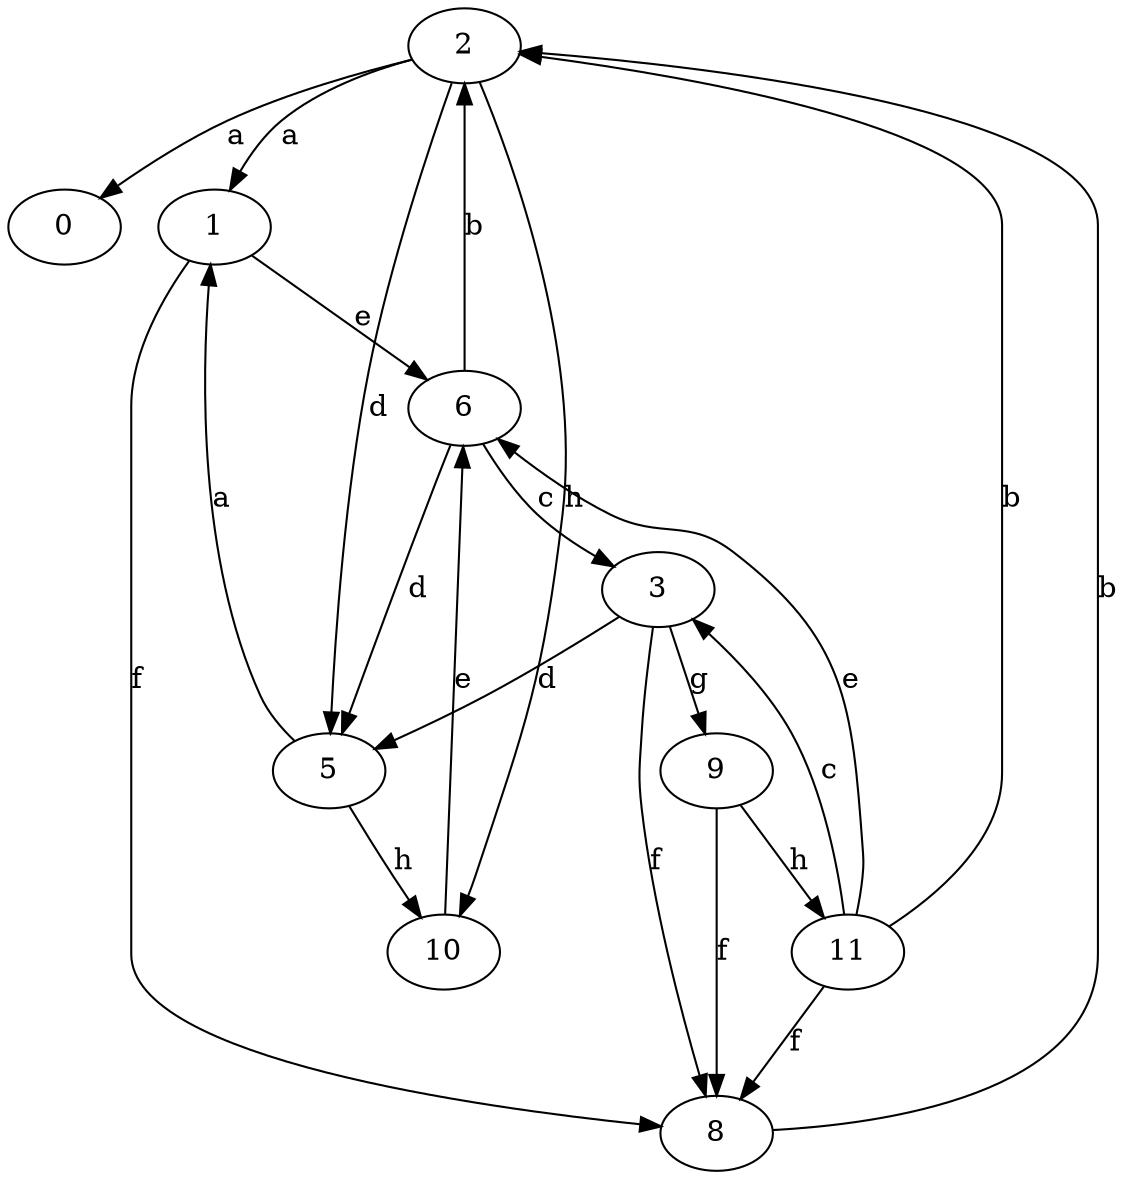 strict digraph  {
0;
1;
2;
3;
5;
6;
8;
9;
10;
11;
1 -> 6  [label=e];
1 -> 8  [label=f];
2 -> 0  [label=a];
2 -> 1  [label=a];
2 -> 5  [label=d];
2 -> 10  [label=h];
3 -> 5  [label=d];
3 -> 8  [label=f];
3 -> 9  [label=g];
5 -> 1  [label=a];
5 -> 10  [label=h];
6 -> 2  [label=b];
6 -> 3  [label=c];
6 -> 5  [label=d];
8 -> 2  [label=b];
9 -> 8  [label=f];
9 -> 11  [label=h];
10 -> 6  [label=e];
11 -> 2  [label=b];
11 -> 3  [label=c];
11 -> 6  [label=e];
11 -> 8  [label=f];
}
